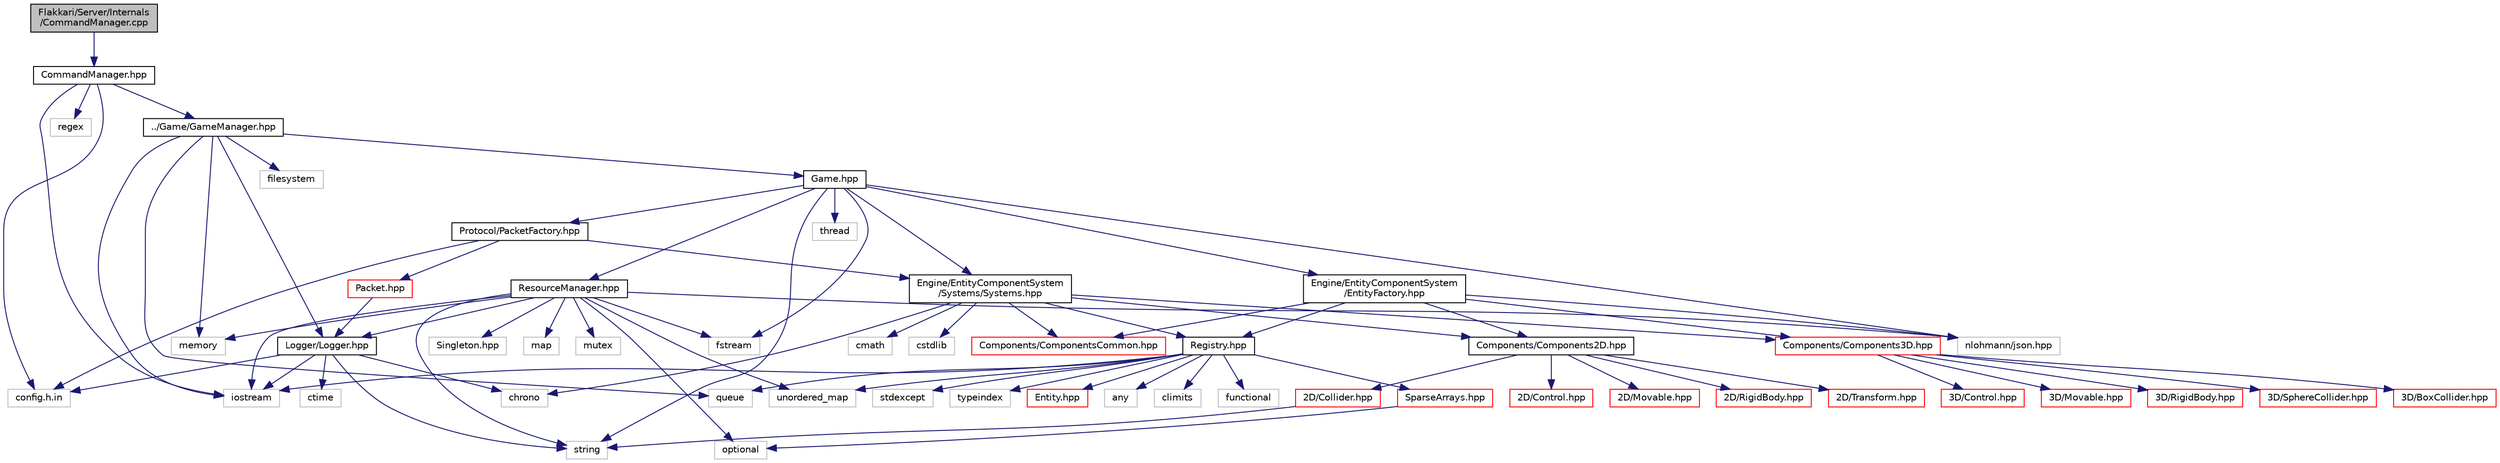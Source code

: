 digraph "Flakkari/Server/Internals/CommandManager.cpp"
{
 // LATEX_PDF_SIZE
  edge [fontname="Helvetica",fontsize="10",labelfontname="Helvetica",labelfontsize="10"];
  node [fontname="Helvetica",fontsize="10",shape=record];
  Node1 [label="Flakkari/Server/Internals\l/CommandManager.cpp",height=0.2,width=0.4,color="black", fillcolor="grey75", style="filled", fontcolor="black",tooltip=" "];
  Node1 -> Node2 [color="midnightblue",fontsize="10",style="solid",fontname="Helvetica"];
  Node2 [label="CommandManager.hpp",height=0.2,width=0.4,color="black", fillcolor="white", style="filled",URL="$d9/dae/CommandManager_8hpp.html",tooltip=" "];
  Node2 -> Node3 [color="midnightblue",fontsize="10",style="solid",fontname="Helvetica"];
  Node3 [label="iostream",height=0.2,width=0.4,color="grey75", fillcolor="white", style="filled",tooltip=" "];
  Node2 -> Node4 [color="midnightblue",fontsize="10",style="solid",fontname="Helvetica"];
  Node4 [label="regex",height=0.2,width=0.4,color="grey75", fillcolor="white", style="filled",tooltip=" "];
  Node2 -> Node5 [color="midnightblue",fontsize="10",style="solid",fontname="Helvetica"];
  Node5 [label="../Game/GameManager.hpp",height=0.2,width=0.4,color="black", fillcolor="white", style="filled",URL="$d6/d27/GameManager_8hpp.html",tooltip=" "];
  Node5 -> Node6 [color="midnightblue",fontsize="10",style="solid",fontname="Helvetica"];
  Node6 [label="filesystem",height=0.2,width=0.4,color="grey75", fillcolor="white", style="filled",tooltip=" "];
  Node5 -> Node3 [color="midnightblue",fontsize="10",style="solid",fontname="Helvetica"];
  Node5 -> Node7 [color="midnightblue",fontsize="10",style="solid",fontname="Helvetica"];
  Node7 [label="memory",height=0.2,width=0.4,color="grey75", fillcolor="white", style="filled",tooltip=" "];
  Node5 -> Node8 [color="midnightblue",fontsize="10",style="solid",fontname="Helvetica"];
  Node8 [label="queue",height=0.2,width=0.4,color="grey75", fillcolor="white", style="filled",tooltip=" "];
  Node5 -> Node9 [color="midnightblue",fontsize="10",style="solid",fontname="Helvetica"];
  Node9 [label="Game.hpp",height=0.2,width=0.4,color="black", fillcolor="white", style="filled",URL="$d5/d4b/Game_8hpp.html",tooltip=" "];
  Node9 -> Node10 [color="midnightblue",fontsize="10",style="solid",fontname="Helvetica"];
  Node10 [label="fstream",height=0.2,width=0.4,color="grey75", fillcolor="white", style="filled",tooltip=" "];
  Node9 -> Node11 [color="midnightblue",fontsize="10",style="solid",fontname="Helvetica"];
  Node11 [label="nlohmann/json.hpp",height=0.2,width=0.4,color="grey75", fillcolor="white", style="filled",tooltip=" "];
  Node9 -> Node12 [color="midnightblue",fontsize="10",style="solid",fontname="Helvetica"];
  Node12 [label="string",height=0.2,width=0.4,color="grey75", fillcolor="white", style="filled",tooltip=" "];
  Node9 -> Node13 [color="midnightblue",fontsize="10",style="solid",fontname="Helvetica"];
  Node13 [label="thread",height=0.2,width=0.4,color="grey75", fillcolor="white", style="filled",tooltip=" "];
  Node9 -> Node14 [color="midnightblue",fontsize="10",style="solid",fontname="Helvetica"];
  Node14 [label="Engine/EntityComponentSystem\l/EntityFactory.hpp",height=0.2,width=0.4,color="black", fillcolor="white", style="filled",URL="$db/deb/EntityFactory_8hpp.html",tooltip=" "];
  Node14 -> Node11 [color="midnightblue",fontsize="10",style="solid",fontname="Helvetica"];
  Node14 -> Node15 [color="midnightblue",fontsize="10",style="solid",fontname="Helvetica"];
  Node15 [label="Registry.hpp",height=0.2,width=0.4,color="black", fillcolor="white", style="filled",URL="$db/dd1/Registry_8hpp.html",tooltip=" "];
  Node15 -> Node16 [color="midnightblue",fontsize="10",style="solid",fontname="Helvetica"];
  Node16 [label="Entity.hpp",height=0.2,width=0.4,color="red", fillcolor="white", style="filled",URL="$de/da6/Entity_8hpp.html",tooltip=" "];
  Node15 -> Node19 [color="midnightblue",fontsize="10",style="solid",fontname="Helvetica"];
  Node19 [label="SparseArrays.hpp",height=0.2,width=0.4,color="red", fillcolor="white", style="filled",URL="$df/db3/SparseArrays_8hpp.html",tooltip=" "];
  Node19 -> Node21 [color="midnightblue",fontsize="10",style="solid",fontname="Helvetica"];
  Node21 [label="optional",height=0.2,width=0.4,color="grey75", fillcolor="white", style="filled",tooltip=" "];
  Node15 -> Node24 [color="midnightblue",fontsize="10",style="solid",fontname="Helvetica"];
  Node24 [label="any",height=0.2,width=0.4,color="grey75", fillcolor="white", style="filled",tooltip=" "];
  Node15 -> Node25 [color="midnightblue",fontsize="10",style="solid",fontname="Helvetica"];
  Node25 [label="climits",height=0.2,width=0.4,color="grey75", fillcolor="white", style="filled",tooltip=" "];
  Node15 -> Node26 [color="midnightblue",fontsize="10",style="solid",fontname="Helvetica"];
  Node26 [label="functional",height=0.2,width=0.4,color="grey75", fillcolor="white", style="filled",tooltip=" "];
  Node15 -> Node3 [color="midnightblue",fontsize="10",style="solid",fontname="Helvetica"];
  Node15 -> Node8 [color="midnightblue",fontsize="10",style="solid",fontname="Helvetica"];
  Node15 -> Node27 [color="midnightblue",fontsize="10",style="solid",fontname="Helvetica"];
  Node27 [label="stdexcept",height=0.2,width=0.4,color="grey75", fillcolor="white", style="filled",tooltip=" "];
  Node15 -> Node28 [color="midnightblue",fontsize="10",style="solid",fontname="Helvetica"];
  Node28 [label="typeindex",height=0.2,width=0.4,color="grey75", fillcolor="white", style="filled",tooltip=" "];
  Node15 -> Node29 [color="midnightblue",fontsize="10",style="solid",fontname="Helvetica"];
  Node29 [label="unordered_map",height=0.2,width=0.4,color="grey75", fillcolor="white", style="filled",tooltip=" "];
  Node14 -> Node30 [color="midnightblue",fontsize="10",style="solid",fontname="Helvetica"];
  Node30 [label="Components/Components2D.hpp",height=0.2,width=0.4,color="black", fillcolor="white", style="filled",URL="$d0/d43/Components2D_8hpp.html",tooltip=" "];
  Node30 -> Node31 [color="midnightblue",fontsize="10",style="solid",fontname="Helvetica"];
  Node31 [label="2D/Collider.hpp",height=0.2,width=0.4,color="red", fillcolor="white", style="filled",URL="$dd/d5f/Collider_8hpp.html",tooltip=" "];
  Node31 -> Node12 [color="midnightblue",fontsize="10",style="solid",fontname="Helvetica"];
  Node30 -> Node35 [color="midnightblue",fontsize="10",style="solid",fontname="Helvetica"];
  Node35 [label="2D/Control.hpp",height=0.2,width=0.4,color="red", fillcolor="white", style="filled",URL="$d5/d59/2D_2Control_8hpp.html",tooltip=" "];
  Node30 -> Node36 [color="midnightblue",fontsize="10",style="solid",fontname="Helvetica"];
  Node36 [label="2D/Movable.hpp",height=0.2,width=0.4,color="red", fillcolor="white", style="filled",URL="$d6/d02/2D_2Movable_8hpp.html",tooltip=" "];
  Node30 -> Node37 [color="midnightblue",fontsize="10",style="solid",fontname="Helvetica"];
  Node37 [label="2D/RigidBody.hpp",height=0.2,width=0.4,color="red", fillcolor="white", style="filled",URL="$d9/df7/2D_2RigidBody_8hpp.html",tooltip=" "];
  Node30 -> Node38 [color="midnightblue",fontsize="10",style="solid",fontname="Helvetica"];
  Node38 [label="2D/Transform.hpp",height=0.2,width=0.4,color="red", fillcolor="white", style="filled",URL="$d2/db8/2D_2Transform_8hpp.html",tooltip=" "];
  Node14 -> Node39 [color="midnightblue",fontsize="10",style="solid",fontname="Helvetica"];
  Node39 [label="Components/Components3D.hpp",height=0.2,width=0.4,color="red", fillcolor="white", style="filled",URL="$df/d72/Components3D_8hpp.html",tooltip=" "];
  Node39 -> Node40 [color="midnightblue",fontsize="10",style="solid",fontname="Helvetica"];
  Node40 [label="3D/BoxCollider.hpp",height=0.2,width=0.4,color="red", fillcolor="white", style="filled",URL="$d2/df3/BoxCollider_8hpp.html",tooltip=" "];
  Node39 -> Node41 [color="midnightblue",fontsize="10",style="solid",fontname="Helvetica"];
  Node41 [label="3D/Control.hpp",height=0.2,width=0.4,color="red", fillcolor="white", style="filled",URL="$d2/d89/3D_2Control_8hpp.html",tooltip=" "];
  Node39 -> Node42 [color="midnightblue",fontsize="10",style="solid",fontname="Helvetica"];
  Node42 [label="3D/Movable.hpp",height=0.2,width=0.4,color="red", fillcolor="white", style="filled",URL="$d6/d80/3D_2Movable_8hpp.html",tooltip=" "];
  Node39 -> Node43 [color="midnightblue",fontsize="10",style="solid",fontname="Helvetica"];
  Node43 [label="3D/RigidBody.hpp",height=0.2,width=0.4,color="red", fillcolor="white", style="filled",URL="$d9/d45/3D_2RigidBody_8hpp.html",tooltip=" "];
  Node39 -> Node44 [color="midnightblue",fontsize="10",style="solid",fontname="Helvetica"];
  Node44 [label="3D/SphereCollider.hpp",height=0.2,width=0.4,color="red", fillcolor="white", style="filled",URL="$d5/dd5/SphereCollider_8hpp.html",tooltip=" "];
  Node14 -> Node46 [color="midnightblue",fontsize="10",style="solid",fontname="Helvetica"];
  Node46 [label="Components/ComponentsCommon.hpp",height=0.2,width=0.4,color="red", fillcolor="white", style="filled",URL="$d1/d37/ComponentsCommon_8hpp.html",tooltip=" "];
  Node9 -> Node60 [color="midnightblue",fontsize="10",style="solid",fontname="Helvetica"];
  Node60 [label="Engine/EntityComponentSystem\l/Systems/Systems.hpp",height=0.2,width=0.4,color="black", fillcolor="white", style="filled",URL="$d8/d3d/Systems_8hpp.html",tooltip=" "];
  Node60 -> Node30 [color="midnightblue",fontsize="10",style="solid",fontname="Helvetica"];
  Node60 -> Node39 [color="midnightblue",fontsize="10",style="solid",fontname="Helvetica"];
  Node60 -> Node46 [color="midnightblue",fontsize="10",style="solid",fontname="Helvetica"];
  Node60 -> Node15 [color="midnightblue",fontsize="10",style="solid",fontname="Helvetica"];
  Node60 -> Node61 [color="midnightblue",fontsize="10",style="solid",fontname="Helvetica"];
  Node61 [label="chrono",height=0.2,width=0.4,color="grey75", fillcolor="white", style="filled",tooltip=" "];
  Node60 -> Node33 [color="midnightblue",fontsize="10",style="solid",fontname="Helvetica"];
  Node33 [label="cmath",height=0.2,width=0.4,color="grey75", fillcolor="white", style="filled",tooltip=" "];
  Node60 -> Node62 [color="midnightblue",fontsize="10",style="solid",fontname="Helvetica"];
  Node62 [label="cstdlib",height=0.2,width=0.4,color="grey75", fillcolor="white", style="filled",tooltip=" "];
  Node9 -> Node63 [color="midnightblue",fontsize="10",style="solid",fontname="Helvetica"];
  Node63 [label="Protocol/PacketFactory.hpp",height=0.2,width=0.4,color="black", fillcolor="white", style="filled",URL="$d7/d61/PacketFactory_8hpp.html",tooltip=" "];
  Node63 -> Node34 [color="midnightblue",fontsize="10",style="solid",fontname="Helvetica"];
  Node34 [label="config.h.in",height=0.2,width=0.4,color="grey75", fillcolor="white", style="filled",tooltip=" "];
  Node63 -> Node60 [color="midnightblue",fontsize="10",style="solid",fontname="Helvetica"];
  Node63 -> Node64 [color="midnightblue",fontsize="10",style="solid",fontname="Helvetica"];
  Node64 [label="Packet.hpp",height=0.2,width=0.4,color="red", fillcolor="white", style="filled",URL="$db/d1b/Packet_8hpp.html",tooltip=" "];
  Node64 -> Node70 [color="midnightblue",fontsize="10",style="solid",fontname="Helvetica"];
  Node70 [label="Logger/Logger.hpp",height=0.2,width=0.4,color="black", fillcolor="white", style="filled",URL="$d9/d11/Logger_8hpp.html",tooltip=" "];
  Node70 -> Node34 [color="midnightblue",fontsize="10",style="solid",fontname="Helvetica"];
  Node70 -> Node61 [color="midnightblue",fontsize="10",style="solid",fontname="Helvetica"];
  Node70 -> Node71 [color="midnightblue",fontsize="10",style="solid",fontname="Helvetica"];
  Node71 [label="ctime",height=0.2,width=0.4,color="grey75", fillcolor="white", style="filled",tooltip=" "];
  Node70 -> Node3 [color="midnightblue",fontsize="10",style="solid",fontname="Helvetica"];
  Node70 -> Node12 [color="midnightblue",fontsize="10",style="solid",fontname="Helvetica"];
  Node9 -> Node72 [color="midnightblue",fontsize="10",style="solid",fontname="Helvetica"];
  Node72 [label="ResourceManager.hpp",height=0.2,width=0.4,color="black", fillcolor="white", style="filled",URL="$db/d16/ResourceManager_8hpp.html",tooltip=" "];
  Node72 -> Node73 [color="midnightblue",fontsize="10",style="solid",fontname="Helvetica"];
  Node73 [label="Singleton.hpp",height=0.2,width=0.4,color="grey75", fillcolor="white", style="filled",tooltip=" "];
  Node72 -> Node10 [color="midnightblue",fontsize="10",style="solid",fontname="Helvetica"];
  Node72 -> Node3 [color="midnightblue",fontsize="10",style="solid",fontname="Helvetica"];
  Node72 -> Node74 [color="midnightblue",fontsize="10",style="solid",fontname="Helvetica"];
  Node74 [label="map",height=0.2,width=0.4,color="grey75", fillcolor="white", style="filled",tooltip=" "];
  Node72 -> Node7 [color="midnightblue",fontsize="10",style="solid",fontname="Helvetica"];
  Node72 -> Node75 [color="midnightblue",fontsize="10",style="solid",fontname="Helvetica"];
  Node75 [label="mutex",height=0.2,width=0.4,color="grey75", fillcolor="white", style="filled",tooltip=" "];
  Node72 -> Node11 [color="midnightblue",fontsize="10",style="solid",fontname="Helvetica"];
  Node72 -> Node21 [color="midnightblue",fontsize="10",style="solid",fontname="Helvetica"];
  Node72 -> Node12 [color="midnightblue",fontsize="10",style="solid",fontname="Helvetica"];
  Node72 -> Node29 [color="midnightblue",fontsize="10",style="solid",fontname="Helvetica"];
  Node72 -> Node70 [color="midnightblue",fontsize="10",style="solid",fontname="Helvetica"];
  Node5 -> Node70 [color="midnightblue",fontsize="10",style="solid",fontname="Helvetica"];
  Node2 -> Node34 [color="midnightblue",fontsize="10",style="solid",fontname="Helvetica"];
}
